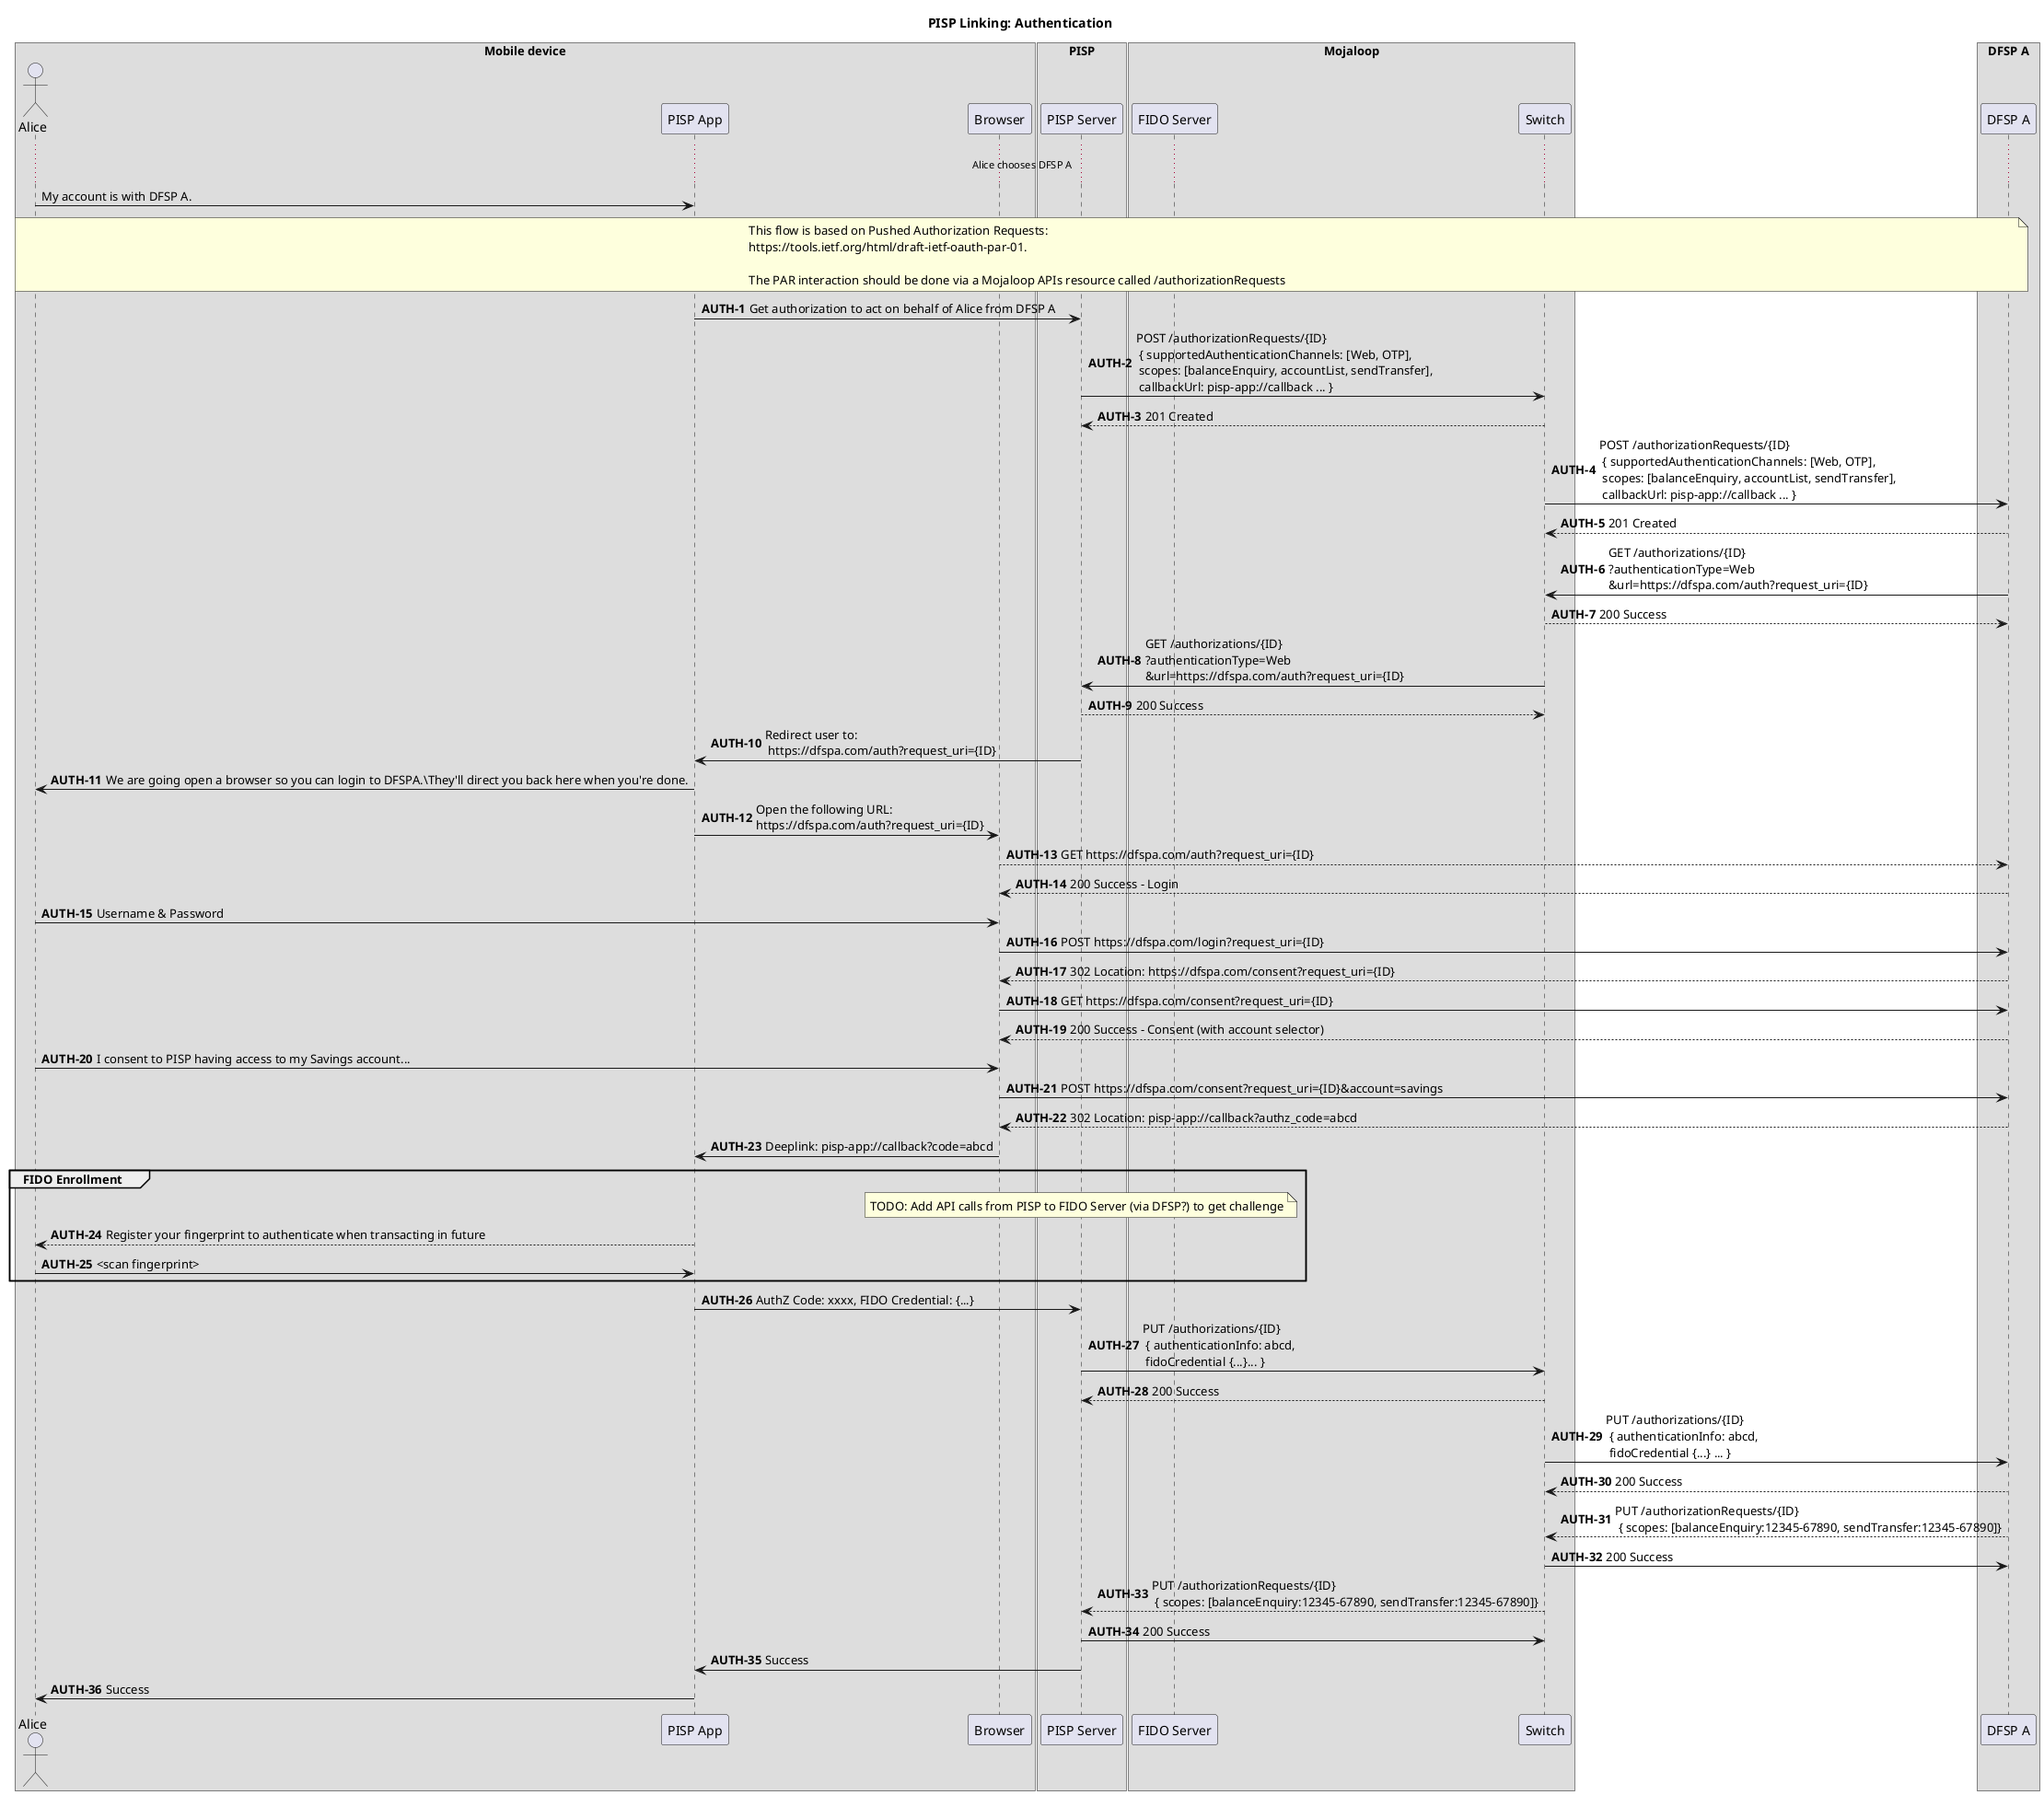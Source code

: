@startuml
title PISP Linking: Authentication
box "Mobile device"
    actor Alice
    participant "PISP App" as App
    participant "Browser" as Browser
    
end box
box "PISP"
participant "PISP Server" as Server
end box
box "Mojaloop"
    participant "FIDO Server" as FIDO
    participant Switch
end box
box "DFSP A"
    participant "DFSP A" as DFSP
end box

... Alice chooses DFSP A ...

Alice -> App: My account is with DFSP A.

autonumber 1 "<b>AUTH-#</b>"
note over Alice, DFSP
    This flow is based on Pushed Authorization Requests:
    https://tools.ietf.org/html/draft-ietf-oauth-par-01.

    The PAR interaction should be done via a Mojaloop APIs resource called /authorizationRequests
end note

    App -> Server: Get authorization to act on behalf of Alice from DFSP A
    Server -> Switch: POST /authorizationRequests/{ID}\n { supportedAuthenticationChannels: [Web, OTP],\n scopes: [balanceEnquiry, accountList, sendTransfer],\n callbackUrl: pisp-app://callback ... }
    Switch --> Server: 201 Created
    Switch -> DFSP: POST /authorizationRequests/{ID}\n { supportedAuthenticationChannels: [Web, OTP],\n scopes: [balanceEnquiry, accountList, sendTransfer],\n callbackUrl: pisp-app://callback ... }
    DFSP --> Switch: 201 Created
    DFSP -> Switch: GET /authorizations/{ID}\n?authenticationType=Web\n&url=https://dfspa.com/auth?request_uri={ID}
    Switch --> DFSP: 200 Success
    Switch -> Server: GET /authorizations/{ID}\n?authenticationType=Web\n&url=https://dfspa.com/auth?request_uri={ID}
    Server --> Switch: 200 Success
    Server -> App: Redirect user to:\n https://dfspa.com/auth?request_uri={ID}
    App -> Alice: We are going open a browser so you can login to DFSPA.\They'll direct you back here when you're done.
    App -> Browser: Open the following URL: \nhttps://dfspa.com/auth?request_uri={ID}
    Browser --> DFSP: GET https://dfspa.com/auth?request_uri={ID}
    DFSP --> Browser: 200 Success - Login
    Alice -> Browser: Username & Password
    Browser -> DFSP: POST https://dfspa.com/login?request_uri={ID}
    DFSP --> Browser: 302 Location: https://dfspa.com/consent?request_uri={ID}
    Browser -> DFSP: GET https://dfspa.com/consent?request_uri={ID}
    DFSP --> Browser: 200 Success - Consent (with account selector)
    Alice -> Browser: I consent to PISP having access to my Savings account...
    Browser -> DFSP: POST https://dfspa.com/consent?request_uri={ID}&account=savings
    DFSP --> Browser: 302 Location: pisp-app://callback?authz_code=abcd
    Browser -> App: Deeplink: pisp-app://callback?code=abcd
    group FIDO Enrollment
      note over Server
      TODO: Add API calls from PISP to FIDO Server (via DFSP?) to get challenge
      end note
      App --> Alice: Register your fingerprint to authenticate when transacting in future
      Alice -> App: <scan fingerprint>
    end
    App -> Server: AuthZ Code: xxxx, FIDO Credential: {...}
    Server -> Switch: PUT /authorizations/{ID}\n { authenticationInfo: abcd, \n fidoCredential {...}... }
    Switch --> Server: 200 Success
    Switch -> DFSP: PUT /authorizations/{ID}\n { authenticationInfo: abcd, \n fidoCredential {...} ... }
    DFSP --> Switch: 200 Success
    DFSP --> Switch: PUT /authorizationRequests/{ID}\n { scopes: [balanceEnquiry:12345-67890, sendTransfer:12345-67890]}
    Switch -> DFSP: 200 Success
    Switch --> Server: PUT /authorizationRequests/{ID}\n { scopes: [balanceEnquiry:12345-67890, sendTransfer:12345-67890]}
    Server -> Switch: 200 Success
    Server -> App: Success
    App -> Alice: Success
@enduml